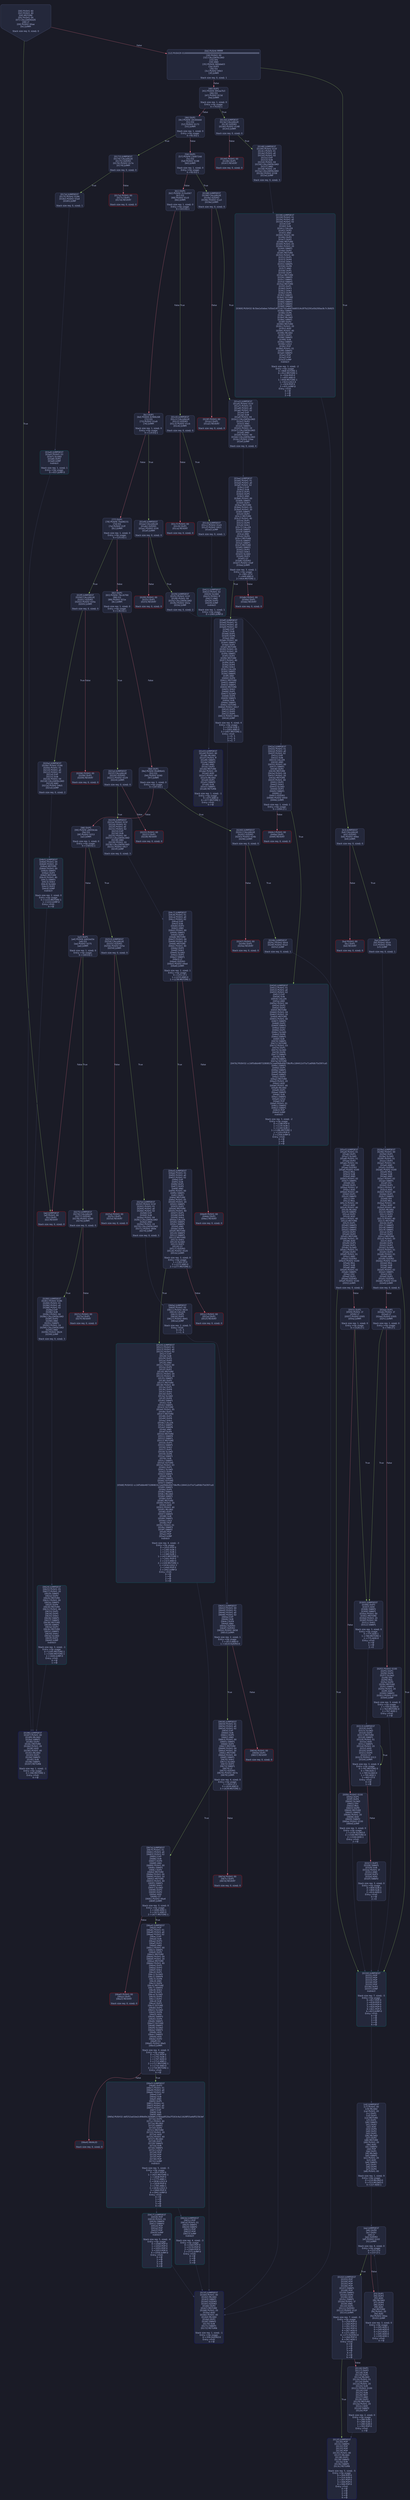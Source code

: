 digraph G {
    node [shape=box, style="filled, rounded", color="#565f89", fontcolor="#c0caf5", fontname="Helvetica", fillcolor="#24283b"];
    edge [color="#414868", fontcolor="#c0caf5", fontname="Helvetica"];
    bgcolor="#1a1b26";
    0 [ label = "[00] PUSH1 60
[02] PUSH1 40
[04] MSTORE
[05] PUSH1 04
[07] CALLDATASIZE
[08] LT
[09] PUSH2 00ae
[0c] JUMPI

Stack size req: 0, sizeΔ: 0
" shape = invhouse]
    1 [ label = "[0d] PUSH4 ffffffff
[12] PUSH29 0100000000000000000000000000000000000000000000000000000000
[30] PUSH1 00
[32] CALLDATALOAD
[33] DIV
[34] AND
[35] PUSH4 06fdde03
[3a] DUP2
[3b] EQ
[3c] PUSH2 00b3
[3f] JUMPI

Stack size req: 0, sizeΔ: 1
"]
    2 [ label = "[40] DUP1
[41] PUSH4 095ea7b3
[46] EQ
[47] PUSH2 013d
[4a] JUMPI

Stack size req: 1, sizeΔ: 0
Entry->Op usage:
	0->70:EQ:1
"]
    3 [ label = "[4b] DUP1
[4c] PUSH4 18160ddd
[51] EQ
[52] PUSH2 0173
[55] JUMPI

Stack size req: 1, sizeΔ: 0
Entry->Op usage:
	0->81:EQ:1
"]
    4 [ label = "[56] DUP1
[57] PUSH4 23b872dd
[5c] EQ
[5d] PUSH2 0198
[60] JUMPI

Stack size req: 1, sizeΔ: 0
Entry->Op usage:
	0->92:EQ:1
"]
    5 [ label = "[61] DUP1
[62] PUSH4 313ce567
[67] EQ
[68] PUSH2 01c0
[6b] JUMPI

Stack size req: 1, sizeΔ: 0
Entry->Op usage:
	0->103:EQ:1
"]
    6 [ label = "[6c] DUP1
[6d] PUSH4 42966c68
[72] EQ
[73] PUSH2 01e9
[76] JUMPI

Stack size req: 1, sizeΔ: 0
Entry->Op usage:
	0->114:EQ:1
"]
    7 [ label = "[77] DUP1
[78] PUSH4 70a08231
[7d] EQ
[7e] PUSH2 01ff
[81] JUMPI

Stack size req: 1, sizeΔ: 0
Entry->Op usage:
	0->125:EQ:1
"]
    8 [ label = "[82] DUP1
[83] PUSH4 79cc6790
[88] EQ
[89] PUSH2 021e
[8c] JUMPI

Stack size req: 1, sizeΔ: 0
Entry->Op usage:
	0->136:EQ:1
"]
    9 [ label = "[8d] DUP1
[8e] PUSH4 95d89b41
[93] EQ
[94] PUSH2 0240
[97] JUMPI

Stack size req: 1, sizeΔ: 0
Entry->Op usage:
	0->147:EQ:1
"]
    10 [ label = "[98] DUP1
[99] PUSH4 a9059cbb
[9e] EQ
[9f] PUSH2 0253
[a2] JUMPI

Stack size req: 1, sizeΔ: 0
Entry->Op usage:
	0->158:EQ:1
"]
    11 [ label = "[a3] DUP1
[a4] PUSH4 dd62ed3e
[a9] EQ
[aa] PUSH2 0275
[ad] JUMPI

Stack size req: 1, sizeΔ: 0
Entry->Op usage:
	0->169:EQ:1
"]
    12 [ label = "[ae] JUMPDEST
[af] PUSH1 00
[b1] DUP1
[b2] REVERT

Stack size req: 0, sizeΔ: 0
" color = "red"]
    13 [ label = "[b3] JUMPDEST
[b4] CALLVALUE
[b5] ISZERO
[b6] PUSH2 00be
[b9] JUMPI

Stack size req: 0, sizeΔ: 0
"]
    14 [ label = "[ba] PUSH1 00
[bc] DUP1
[bd] REVERT

Stack size req: 0, sizeΔ: 0
" color = "red"]
    15 [ label = "[be] JUMPDEST
[bf] PUSH2 00c6
[c2] PUSH2 029a
[c5] JUMP

Stack size req: 0, sizeΔ: 1
"]
    16 [ label = "[c6] JUMPDEST
[c7] PUSH1 40
[c9] MLOAD
[ca] PUSH1 20
[cc] DUP1
[cd] DUP3
[ce] MSTORE
[cf] DUP2
[d0] SWAP1
[d1] DUP2
[d2] ADD
[d3] DUP4
[d4] DUP2
[d5] DUP2
[d6] MLOAD
[d7] DUP2
[d8] MSTORE
[d9] PUSH1 20
[db] ADD
[dc] SWAP2
[dd] POP
[de] DUP1
[df] MLOAD
[e0] SWAP1
[e1] PUSH1 20
[e3] ADD
[e4] SWAP1
[e5] DUP1
[e6] DUP4
[e7] DUP4
[e8] PUSH1 00

Stack size req: 1, sizeΔ: 9
Entry->Op usage:
	0->214:MLOAD:0
	0->223:MLOAD:0
	0->227:ADD:1
"]
    17 [ label = "[ea] JUMPDEST
[eb] DUP4
[ec] DUP2
[ed] LT
[ee] ISZERO
[ef] PUSH2 0102
[f2] JUMPI

Stack size req: 4, sizeΔ: 0
Entry->Op usage:
	0->237:LT:0
	3->237:LT:1
"]
    18 [ label = "[f3] DUP1
[f4] DUP3
[f5] ADD
[f6] MLOAD
[f7] DUP4
[f8] DUP3
[f9] ADD
[fa] MSTORE
[fb] PUSH1 20
[fd] ADD
[fe] PUSH2 00ea
[0101] JUMP

Stack size req: 3, sizeΔ: 0
Entry->Op usage:
	0->245:ADD:1
	0->249:ADD:0
	0->253:ADD:1
	1->245:ADD:0
	2->249:ADD:1
Entry->Exit:
	0->😵
"]
    19 [ label = "[0102] JUMPDEST
[0103] POP
[0104] POP
[0105] POP
[0106] POP
[0107] SWAP1
[0108] POP
[0109] SWAP1
[010a] DUP2
[010b] ADD
[010c] SWAP1
[010d] PUSH1 1f
[010f] AND
[0110] DUP1
[0111] ISZERO
[0112] PUSH2 012f
[0115] JUMPI

Stack size req: 7, sizeΔ: -5
Entry->Op usage:
	0->259:POP:0
	1->260:POP:0
	2->261:POP:0
	3->262:POP:0
	4->267:ADD:0
	4->271:AND:1
	4->273:ISZERO:0
	5->264:POP:0
	6->267:ADD:1
Entry->Exit:
	0->😵
	1->😵
	2->😵
	3->😵
	4->0
	5->😵
	6->😵
"]
    20 [ label = "[0116] DUP1
[0117] DUP3
[0118] SUB
[0119] DUP1
[011a] MLOAD
[011b] PUSH1 01
[011d] DUP4
[011e] PUSH1 20
[0120] SUB
[0121] PUSH2 0100
[0124] EXP
[0125] SUB
[0126] NOT
[0127] AND
[0128] DUP2
[0129] MSTORE
[012a] PUSH1 20
[012c] ADD
[012d] SWAP2
[012e] POP

Stack size req: 2, sizeΔ: 0
Entry->Op usage:
	0->280:SUB:1
	0->288:SUB:1
	1->280:SUB:0
	1->302:POP:0
Entry->Exit:
	1->😵
"]
    21 [ label = "[012f] JUMPDEST
[0130] POP
[0131] SWAP3
[0132] POP
[0133] POP
[0134] POP
[0135] PUSH1 40
[0137] MLOAD
[0138] DUP1
[0139] SWAP2
[013a] SUB
[013b] SWAP1
[013c] RETURN

Stack size req: 5, sizeΔ: -5
Entry->Op usage:
	0->304:POP:0
	1->314:SUB:0
	2->307:POP:0
	3->308:POP:0
	4->306:POP:0
Entry->Exit:
	0->😵
	1->😵
	2->😵
	3->😵
	4->😵
" color = "darkblue"]
    22 [ label = "[013d] JUMPDEST
[013e] CALLVALUE
[013f] ISZERO
[0140] PUSH2 0148
[0143] JUMPI

Stack size req: 0, sizeΔ: 0
"]
    23 [ label = "[0144] PUSH1 00
[0146] DUP1
[0147] REVERT

Stack size req: 0, sizeΔ: 0
" color = "red"]
    24 [ label = "[0148] JUMPDEST
[0149] PUSH2 015f
[014c] PUSH1 01
[014e] PUSH1 a0
[0150] PUSH1 02
[0152] EXP
[0153] SUB
[0154] PUSH1 04
[0156] CALLDATALOAD
[0157] AND
[0158] PUSH1 24
[015a] CALLDATALOAD
[015b] PUSH2 0338
[015e] JUMP

Stack size req: 0, sizeΔ: 3
"]
    25 [ label = "[015f] JUMPDEST
[0160] PUSH1 40
[0162] MLOAD
[0163] SWAP1
[0164] ISZERO
[0165] ISZERO
[0166] DUP2
[0167] MSTORE
[0168] PUSH1 20
[016a] ADD
[016b] PUSH1 40
[016d] MLOAD
[016e] DUP1
[016f] SWAP2
[0170] SUB
[0171] SWAP1
[0172] RETURN

Stack size req: 1, sizeΔ: -1
Entry->Op usage:
	0->356:ISZERO:0
Entry->Exit:
	0->😵
" color = "darkblue"]
    26 [ label = "[0173] JUMPDEST
[0174] CALLVALUE
[0175] ISZERO
[0176] PUSH2 017e
[0179] JUMPI

Stack size req: 0, sizeΔ: 0
"]
    27 [ label = "[017a] PUSH1 00
[017c] DUP1
[017d] REVERT

Stack size req: 0, sizeΔ: 0
" color = "red"]
    28 [ label = "[017e] JUMPDEST
[017f] PUSH2 0186
[0182] PUSH2 03a4
[0185] JUMP

Stack size req: 0, sizeΔ: 1
"]
    29 [ label = "[0186] JUMPDEST
[0187] PUSH1 40
[0189] MLOAD
[018a] SWAP1
[018b] DUP2
[018c] MSTORE
[018d] PUSH1 20
[018f] ADD
[0190] PUSH1 40
[0192] MLOAD
[0193] DUP1
[0194] SWAP2
[0195] SUB
[0196] SWAP1
[0197] RETURN

Stack size req: 1, sizeΔ: -1
Entry->Op usage:
	0->396:MSTORE:1
Entry->Exit:
	0->😵
" color = "darkblue"]
    30 [ label = "[0198] JUMPDEST
[0199] CALLVALUE
[019a] ISZERO
[019b] PUSH2 01a3
[019e] JUMPI

Stack size req: 0, sizeΔ: 0
"]
    31 [ label = "[019f] PUSH1 00
[01a1] DUP1
[01a2] REVERT

Stack size req: 0, sizeΔ: 0
" color = "red"]
    32 [ label = "[01a3] JUMPDEST
[01a4] PUSH2 015f
[01a7] PUSH1 01
[01a9] PUSH1 a0
[01ab] PUSH1 02
[01ad] EXP
[01ae] SUB
[01af] PUSH1 04
[01b1] CALLDATALOAD
[01b2] DUP2
[01b3] AND
[01b4] SWAP1
[01b5] PUSH1 24
[01b7] CALLDATALOAD
[01b8] AND
[01b9] PUSH1 44
[01bb] CALLDATALOAD
[01bc] PUSH2 03aa
[01bf] JUMP

Stack size req: 0, sizeΔ: 4
"]
    33 [ label = "[01c0] JUMPDEST
[01c1] CALLVALUE
[01c2] ISZERO
[01c3] PUSH2 01cb
[01c6] JUMPI

Stack size req: 0, sizeΔ: 0
"]
    34 [ label = "[01c7] PUSH1 00
[01c9] DUP1
[01ca] REVERT

Stack size req: 0, sizeΔ: 0
" color = "red"]
    35 [ label = "[01cb] JUMPDEST
[01cc] PUSH2 01d3
[01cf] PUSH2 0421
[01d2] JUMP

Stack size req: 0, sizeΔ: 1
"]
    36 [ label = "[01d3] JUMPDEST
[01d4] PUSH1 40
[01d6] MLOAD
[01d7] PUSH1 ff
[01d9] SWAP1
[01da] SWAP2
[01db] AND
[01dc] DUP2
[01dd] MSTORE
[01de] PUSH1 20
[01e0] ADD
[01e1] PUSH1 40
[01e3] MLOAD
[01e4] DUP1
[01e5] SWAP2
[01e6] SUB
[01e7] SWAP1
[01e8] RETURN

Stack size req: 1, sizeΔ: -1
Entry->Op usage:
	0->475:AND:0
	0->477:MSTORE:1
Entry->Exit:
	0->😵
" color = "darkblue"]
    37 [ label = "[01e9] JUMPDEST
[01ea] CALLVALUE
[01eb] ISZERO
[01ec] PUSH2 01f4
[01ef] JUMPI

Stack size req: 0, sizeΔ: 0
"]
    38 [ label = "[01f0] PUSH1 00
[01f2] DUP1
[01f3] REVERT

Stack size req: 0, sizeΔ: 0
" color = "red"]
    39 [ label = "[01f4] JUMPDEST
[01f5] PUSH2 015f
[01f8] PUSH1 04
[01fa] CALLDATALOAD
[01fb] PUSH2 042a
[01fe] JUMP

Stack size req: 0, sizeΔ: 2
"]
    40 [ label = "[01ff] JUMPDEST
[0200] CALLVALUE
[0201] ISZERO
[0202] PUSH2 020a
[0205] JUMPI

Stack size req: 0, sizeΔ: 0
"]
    41 [ label = "[0206] PUSH1 00
[0208] DUP1
[0209] REVERT

Stack size req: 0, sizeΔ: 0
" color = "red"]
    42 [ label = "[020a] JUMPDEST
[020b] PUSH2 0186
[020e] PUSH1 01
[0210] PUSH1 a0
[0212] PUSH1 02
[0214] EXP
[0215] SUB
[0216] PUSH1 04
[0218] CALLDATALOAD
[0219] AND
[021a] PUSH2 04b5
[021d] JUMP

Stack size req: 0, sizeΔ: 2
"]
    43 [ label = "[021e] JUMPDEST
[021f] CALLVALUE
[0220] ISZERO
[0221] PUSH2 0229
[0224] JUMPI

Stack size req: 0, sizeΔ: 0
"]
    44 [ label = "[0225] PUSH1 00
[0227] DUP1
[0228] REVERT

Stack size req: 0, sizeΔ: 0
" color = "red"]
    45 [ label = "[0229] JUMPDEST
[022a] PUSH2 015f
[022d] PUSH1 01
[022f] PUSH1 a0
[0231] PUSH1 02
[0233] EXP
[0234] SUB
[0235] PUSH1 04
[0237] CALLDATALOAD
[0238] AND
[0239] PUSH1 24
[023b] CALLDATALOAD
[023c] PUSH2 04c7
[023f] JUMP

Stack size req: 0, sizeΔ: 3
"]
    46 [ label = "[0240] JUMPDEST
[0241] CALLVALUE
[0242] ISZERO
[0243] PUSH2 024b
[0246] JUMPI

Stack size req: 0, sizeΔ: 0
"]
    47 [ label = "[0247] PUSH1 00
[0249] DUP1
[024a] REVERT

Stack size req: 0, sizeΔ: 0
" color = "red"]
    48 [ label = "[024b] JUMPDEST
[024c] PUSH2 00c6
[024f] PUSH2 05a3
[0252] JUMP

Stack size req: 0, sizeΔ: 1
"]
    49 [ label = "[0253] JUMPDEST
[0254] CALLVALUE
[0255] ISZERO
[0256] PUSH2 025e
[0259] JUMPI

Stack size req: 0, sizeΔ: 0
"]
    50 [ label = "[025a] PUSH1 00
[025c] DUP1
[025d] REVERT

Stack size req: 0, sizeΔ: 0
" color = "red"]
    51 [ label = "[025e] JUMPDEST
[025f] PUSH2 015f
[0262] PUSH1 01
[0264] PUSH1 a0
[0266] PUSH1 02
[0268] EXP
[0269] SUB
[026a] PUSH1 04
[026c] CALLDATALOAD
[026d] AND
[026e] PUSH1 24
[0270] CALLDATALOAD
[0271] PUSH2 060e
[0274] JUMP

Stack size req: 0, sizeΔ: 3
"]
    52 [ label = "[0275] JUMPDEST
[0276] CALLVALUE
[0277] ISZERO
[0278] PUSH2 0280
[027b] JUMPI

Stack size req: 0, sizeΔ: 0
"]
    53 [ label = "[027c] PUSH1 00
[027e] DUP1
[027f] REVERT

Stack size req: 0, sizeΔ: 0
" color = "red"]
    54 [ label = "[0280] JUMPDEST
[0281] PUSH2 0186
[0284] PUSH1 01
[0286] PUSH1 a0
[0288] PUSH1 02
[028a] EXP
[028b] SUB
[028c] PUSH1 04
[028e] CALLDATALOAD
[028f] DUP2
[0290] AND
[0291] SWAP1
[0292] PUSH1 24
[0294] CALLDATALOAD
[0295] AND
[0296] PUSH2 0624
[0299] JUMP

Stack size req: 0, sizeΔ: 3
"]
    55 [ label = "[029a] JUMPDEST
[029b] PUSH1 00
[029d] DUP1
[029e] SLOAD
[029f] PUSH1 01
[02a1] DUP2
[02a2] PUSH1 01
[02a4] AND
[02a5] ISZERO
[02a6] PUSH2 0100
[02a9] MUL
[02aa] SUB
[02ab] AND
[02ac] PUSH1 02
[02ae] SWAP1
[02af] DIV
[02b0] DUP1
[02b1] PUSH1 1f
[02b3] ADD
[02b4] PUSH1 20
[02b6] DUP1
[02b7] SWAP2
[02b8] DIV
[02b9] MUL
[02ba] PUSH1 20
[02bc] ADD
[02bd] PUSH1 40
[02bf] MLOAD
[02c0] SWAP1
[02c1] DUP2
[02c2] ADD
[02c3] PUSH1 40
[02c5] MSTORE
[02c6] DUP1
[02c7] SWAP3
[02c8] SWAP2
[02c9] SWAP1
[02ca] DUP2
[02cb] DUP2
[02cc] MSTORE
[02cd] PUSH1 20
[02cf] ADD
[02d0] DUP3
[02d1] DUP1
[02d2] SLOAD
[02d3] PUSH1 01
[02d5] DUP2
[02d6] PUSH1 01
[02d8] AND
[02d9] ISZERO
[02da] PUSH2 0100
[02dd] MUL
[02de] SUB
[02df] AND
[02e0] PUSH1 02
[02e2] SWAP1
[02e3] DIV
[02e4] DUP1
[02e5] ISZERO
[02e6] PUSH2 0330
[02e9] JUMPI

Stack size req: 0, sizeΔ: 6
"]
    56 [ label = "[02ea] DUP1
[02eb] PUSH1 1f
[02ed] LT
[02ee] PUSH2 0305
[02f1] JUMPI

Stack size req: 1, sizeΔ: 0
Entry->Op usage:
	0->749:LT:1
"]
    57 [ label = "[02f2] PUSH2 0100
[02f5] DUP1
[02f6] DUP4
[02f7] SLOAD
[02f8] DIV
[02f9] MUL
[02fa] DUP4
[02fb] MSTORE
[02fc] SWAP2
[02fd] PUSH1 20
[02ff] ADD
[0300] SWAP2
[0301] PUSH2 0330
[0304] JUMP

Stack size req: 3, sizeΔ: 0
Entry->Op usage:
	1->759:SLOAD:0
	2->763:MSTORE:0
	2->767:ADD:1
Entry->Exit:
	2->😵
"]
    58 [ label = "[0305] JUMPDEST
[0306] DUP3
[0307] ADD
[0308] SWAP2
[0309] SWAP1
[030a] PUSH1 00
[030c] MSTORE
[030d] PUSH1 20
[030f] PUSH1 00
[0311] SHA3
[0312] SWAP1

Stack size req: 3, sizeΔ: 0
Entry->Op usage:
	0->775:ADD:1
	1->780:MSTORE:1
	2->775:ADD:0
Entry->Exit:
	0->😵
	1->😵
	2->0
"]
    59 [ label = "[0313] JUMPDEST
[0314] DUP2
[0315] SLOAD
[0316] DUP2
[0317] MSTORE
[0318] SWAP1
[0319] PUSH1 01
[031b] ADD
[031c] SWAP1
[031d] PUSH1 20
[031f] ADD
[0320] DUP1
[0321] DUP4
[0322] GT
[0323] PUSH2 0313
[0326] JUMPI

Stack size req: 3, sizeΔ: 0
Entry->Op usage:
	0->791:MSTORE:0
	0->799:ADD:1
	1->789:SLOAD:0
	1->795:ADD:1
	2->802:GT:0
Entry->Exit:
	0->😵
	1->😵
"]
    60 [ label = "[0327] DUP3
[0328] SWAP1
[0329] SUB
[032a] PUSH1 1f
[032c] AND
[032d] DUP3
[032e] ADD
[032f] SWAP2

Stack size req: 3, sizeΔ: 0
Entry->Op usage:
	0->809:SUB:0
	2->809:SUB:1
	2->814:ADD:0
Entry->Exit:
	0->😵
	2->0
"]
    61 [ label = "[0330] JUMPDEST
[0331] POP
[0332] POP
[0333] POP
[0334] POP
[0335] POP
[0336] DUP2
[0337] JUMP
Indirect!

Stack size req: 7, sizeΔ: -5
Entry->Op usage:
	0->817:POP:0
	1->818:POP:0
	2->819:POP:0
	3->820:POP:0
	4->821:POP:0
	6->823:JUMP:0
Entry->Exit:
	0->😵
	1->😵
	2->😵
	3->😵
	4->😵
" color = "teal"]
    62 [ label = "[0338] JUMPDEST
[0339] PUSH1 01
[033b] PUSH1 a0
[033d] PUSH1 02
[033f] EXP
[0340] SUB
[0341] CALLER
[0342] DUP2
[0343] AND
[0344] PUSH1 00
[0346] DUP2
[0347] DUP2
[0348] MSTORE
[0349] PUSH1 05
[034b] PUSH1 20
[034d] SWAP1
[034e] DUP2
[034f] MSTORE
[0350] PUSH1 40
[0352] DUP1
[0353] DUP4
[0354] SHA3
[0355] SWAP5
[0356] DUP8
[0357] AND
[0358] DUP1
[0359] DUP5
[035a] MSTORE
[035b] SWAP5
[035c] SWAP1
[035d] SWAP2
[035e] MSTORE
[035f] DUP1
[0360] DUP3
[0361] SHA3
[0362] DUP6
[0363] SWAP1
[0364] SSTORE
[0365] SWAP1
[0366] SWAP3
[0367] SWAP2
[0368] SWAP1
[0369] PUSH32 8c5be1e5ebec7d5bd14f71427d1e84f3dd0314c0f7b2291e5b200ac8c7c3b925
[038a] SWAP1
[038b] DUP6
[038c] SWAP1
[038d] MLOAD
[038e] SWAP1
[038f] DUP2
[0390] MSTORE
[0391] PUSH1 20
[0393] ADD
[0394] PUSH1 40
[0396] MLOAD
[0397] DUP1
[0398] SWAP2
[0399] SUB
[039a] SWAP1
[039b] LOG3
[039c] POP
[039d] PUSH1 01
[039f] SWAP3
[03a0] SWAP2
[03a1] POP
[03a2] POP
[03a3] JUMP
Indirect!

Stack size req: 3, sizeΔ: -2
Entry->Op usage:
	0->868:SSTORE:1
	0->912:MSTORE:1
	0->930:POP:0
	1->855:AND:0
	1->858:MSTORE:1
	1->923:LOG3:4
	1->929:POP:0
	2->931:JUMP:0
Entry->Exit:
	0->😵
	1->😵
	2->😵
" color = "teal"]
    63 [ label = "[03a4] JUMPDEST
[03a5] PUSH1 03
[03a7] SLOAD
[03a8] DUP2
[03a9] JUMP
Indirect!

Stack size req: 1, sizeΔ: 1
Entry->Op usage:
	0->937:JUMP:0
" color = "teal"]
    64 [ label = "[03aa] JUMPDEST
[03ab] PUSH1 01
[03ad] PUSH1 a0
[03af] PUSH1 02
[03b1] EXP
[03b2] SUB
[03b3] DUP1
[03b4] DUP5
[03b5] AND
[03b6] PUSH1 00
[03b8] SWAP1
[03b9] DUP2
[03ba] MSTORE
[03bb] PUSH1 05
[03bd] PUSH1 20
[03bf] SWAP1
[03c0] DUP2
[03c1] MSTORE
[03c2] PUSH1 40
[03c4] DUP1
[03c5] DUP4
[03c6] SHA3
[03c7] CALLER
[03c8] SWAP1
[03c9] SWAP5
[03ca] AND
[03cb] DUP4
[03cc] MSTORE
[03cd] SWAP3
[03ce] SWAP1
[03cf] MSTORE
[03d0] SWAP1
[03d1] DUP2
[03d2] SHA3
[03d3] SLOAD
[03d4] DUP3
[03d5] GT
[03d6] ISZERO
[03d7] PUSH2 03df
[03da] JUMPI

Stack size req: 3, sizeΔ: 1
Entry->Op usage:
	0->981:GT:0
	2->949:AND:0
	2->954:MSTORE:1
"]
    65 [ label = "[03db] PUSH1 00
[03dd] DUP1
[03de] REVERT

Stack size req: 0, sizeΔ: 0
" color = "red"]
    66 [ label = "[03df] JUMPDEST
[03e0] PUSH1 01
[03e2] PUSH1 a0
[03e4] PUSH1 02
[03e6] EXP
[03e7] SUB
[03e8] DUP1
[03e9] DUP6
[03ea] AND
[03eb] PUSH1 00
[03ed] SWAP1
[03ee] DUP2
[03ef] MSTORE
[03f0] PUSH1 05
[03f2] PUSH1 20
[03f4] SWAP1
[03f5] DUP2
[03f6] MSTORE
[03f7] PUSH1 40
[03f9] DUP1
[03fa] DUP4
[03fb] SHA3
[03fc] CALLER
[03fd] SWAP1
[03fe] SWAP5
[03ff] AND
[0400] DUP4
[0401] MSTORE
[0402] SWAP3
[0403] SWAP1
[0404] MSTORE
[0405] SHA3
[0406] DUP1
[0407] SLOAD
[0408] DUP4
[0409] SWAP1
[040a] SUB
[040b] SWAP1
[040c] SSTORE
[040d] PUSH2 0417
[0410] DUP5
[0411] DUP5
[0412] DUP5
[0413] PUSH2 0641
[0416] JUMP

Stack size req: 4, sizeΔ: 4
Entry->Op usage:
	1->1034:SUB:1
	3->1002:AND:0
	3->1007:MSTORE:1
Entry->Exit:
	1->0, 5
	2->1, 6
	3->2, 7
"]
    67 [ label = "[0417] JUMPDEST
[0418] POP
[0419] PUSH1 01
[041b] SWAP4
[041c] SWAP3
[041d] POP
[041e] POP
[041f] POP
[0420] JUMP
Indirect!

Stack size req: 5, sizeΔ: -4
Entry->Op usage:
	0->1048:POP:0
	1->1054:POP:0
	2->1055:POP:0
	3->1053:POP:0
	4->1056:JUMP:0
Entry->Exit:
	0->😵
	1->😵
	2->😵
	3->😵
	4->😵
" color = "teal"]
    68 [ label = "[0421] JUMPDEST
[0422] PUSH1 02
[0424] SLOAD
[0425] PUSH1 ff
[0427] AND
[0428] DUP2
[0429] JUMP
Indirect!

Stack size req: 1, sizeΔ: 1
Entry->Op usage:
	0->1065:JUMP:0
" color = "teal"]
    69 [ label = "[042a] JUMPDEST
[042b] PUSH1 01
[042d] PUSH1 a0
[042f] PUSH1 02
[0431] EXP
[0432] SUB
[0433] CALLER
[0434] AND
[0435] PUSH1 00
[0437] SWAP1
[0438] DUP2
[0439] MSTORE
[043a] PUSH1 04
[043c] PUSH1 20
[043e] MSTORE
[043f] PUSH1 40
[0441] DUP2
[0442] SHA3
[0443] SLOAD
[0444] DUP3
[0445] SWAP1
[0446] LT
[0447] ISZERO
[0448] PUSH2 0450
[044b] JUMPI

Stack size req: 1, sizeΔ: 1
Entry->Op usage:
	0->1094:LT:1
"]
    70 [ label = "[044c] PUSH1 00
[044e] DUP1
[044f] REVERT

Stack size req: 0, sizeΔ: 0
" color = "red"]
    71 [ label = "[0450] JUMPDEST
[0451] PUSH1 01
[0453] PUSH1 a0
[0455] PUSH1 02
[0457] EXP
[0458] SUB
[0459] CALLER
[045a] AND
[045b] PUSH1 00
[045d] DUP2
[045e] DUP2
[045f] MSTORE
[0460] PUSH1 04
[0462] PUSH1 20
[0464] MSTORE
[0465] PUSH1 40
[0467] SWAP1
[0468] DUP2
[0469] SWAP1
[046a] SHA3
[046b] DUP1
[046c] SLOAD
[046d] DUP6
[046e] SWAP1
[046f] SUB
[0470] SWAP1
[0471] SSTORE
[0472] PUSH1 03
[0474] DUP1
[0475] SLOAD
[0476] DUP6
[0477] SWAP1
[0478] SUB
[0479] SWAP1
[047a] SSTORE
[047b] PUSH32 cc16f5dbb4873280815c1ee09dbd06736cffcc184412cf7a71a0fdb75d397ca5
[049c] SWAP1
[049d] DUP5
[049e] SWAP1
[049f] MLOAD
[04a0] SWAP1
[04a1] DUP2
[04a2] MSTORE
[04a3] PUSH1 20
[04a5] ADD
[04a6] PUSH1 40
[04a8] MLOAD
[04a9] DUP1
[04aa] SWAP2
[04ab] SUB
[04ac] SWAP1
[04ad] LOG2
[04ae] POP
[04af] PUSH1 01
[04b1] SWAP2
[04b2] SWAP1
[04b3] POP
[04b4] JUMP
Indirect!

Stack size req: 3, sizeΔ: -2
Entry->Op usage:
	0->1198:POP:0
	1->1135:SUB:1
	1->1144:SUB:1
	1->1186:MSTORE:1
	1->1203:POP:0
	2->1204:JUMP:0
Entry->Exit:
	0->😵
	1->😵
	2->😵
" color = "teal"]
    72 [ label = "[04b5] JUMPDEST
[04b6] PUSH1 04
[04b8] PUSH1 20
[04ba] MSTORE
[04bb] PUSH1 00
[04bd] SWAP1
[04be] DUP2
[04bf] MSTORE
[04c0] PUSH1 40
[04c2] SWAP1
[04c3] SHA3
[04c4] SLOAD
[04c5] DUP2
[04c6] JUMP
Indirect!

Stack size req: 2, sizeΔ: 0
Entry->Op usage:
	0->1215:MSTORE:1
	1->1222:JUMP:0
Entry->Exit:
	0->😵
" color = "teal"]
    73 [ label = "[04c7] JUMPDEST
[04c8] PUSH1 01
[04ca] PUSH1 a0
[04cc] PUSH1 02
[04ce] EXP
[04cf] SUB
[04d0] DUP3
[04d1] AND
[04d2] PUSH1 00
[04d4] SWAP1
[04d5] DUP2
[04d6] MSTORE
[04d7] PUSH1 04
[04d9] PUSH1 20
[04db] MSTORE
[04dc] PUSH1 40
[04de] DUP2
[04df] SHA3
[04e0] SLOAD
[04e1] DUP3
[04e2] SWAP1
[04e3] LT
[04e4] ISZERO
[04e5] PUSH2 04ed
[04e8] JUMPI

Stack size req: 2, sizeΔ: 1
Entry->Op usage:
	0->1251:LT:1
	1->1233:AND:0
	1->1238:MSTORE:1
"]
    74 [ label = "[04e9] PUSH1 00
[04eb] DUP1
[04ec] REVERT

Stack size req: 0, sizeΔ: 0
" color = "red"]
    75 [ label = "[04ed] JUMPDEST
[04ee] PUSH1 01
[04f0] PUSH1 a0
[04f2] PUSH1 02
[04f4] EXP
[04f5] SUB
[04f6] DUP1
[04f7] DUP5
[04f8] AND
[04f9] PUSH1 00
[04fb] SWAP1
[04fc] DUP2
[04fd] MSTORE
[04fe] PUSH1 05
[0500] PUSH1 20
[0502] SWAP1
[0503] DUP2
[0504] MSTORE
[0505] PUSH1 40
[0507] DUP1
[0508] DUP4
[0509] SHA3
[050a] CALLER
[050b] SWAP1
[050c] SWAP5
[050d] AND
[050e] DUP4
[050f] MSTORE
[0510] SWAP3
[0511] SWAP1
[0512] MSTORE
[0513] SHA3
[0514] SLOAD
[0515] DUP3
[0516] GT
[0517] ISZERO
[0518] PUSH2 0520
[051b] JUMPI

Stack size req: 3, sizeΔ: 0
Entry->Op usage:
	1->1302:GT:0
	2->1272:AND:0
	2->1277:MSTORE:1
"]
    76 [ label = "[051c] PUSH1 00
[051e] DUP1
[051f] REVERT

Stack size req: 0, sizeΔ: 0
" color = "red"]
    77 [ label = "[0520] JUMPDEST
[0521] PUSH1 01
[0523] PUSH1 a0
[0525] PUSH1 02
[0527] EXP
[0528] SUB
[0529] DUP1
[052a] DUP5
[052b] AND
[052c] PUSH1 00
[052e] DUP2
[052f] DUP2
[0530] MSTORE
[0531] PUSH1 04
[0533] PUSH1 20
[0535] SWAP1
[0536] DUP2
[0537] MSTORE
[0538] PUSH1 40
[053a] DUP1
[053b] DUP4
[053c] SHA3
[053d] DUP1
[053e] SLOAD
[053f] DUP9
[0540] SWAP1
[0541] SUB
[0542] SWAP1
[0543] SSTORE
[0544] PUSH1 05
[0546] DUP3
[0547] MSTORE
[0548] DUP1
[0549] DUP4
[054a] SHA3
[054b] CALLER
[054c] SWAP1
[054d] SWAP6
[054e] AND
[054f] DUP4
[0550] MSTORE
[0551] SWAP4
[0552] SWAP1
[0553] MSTORE
[0554] DUP3
[0555] SWAP1
[0556] SHA3
[0557] DUP1
[0558] SLOAD
[0559] DUP6
[055a] SWAP1
[055b] SUB
[055c] SWAP1
[055d] SSTORE
[055e] PUSH1 03
[0560] DUP1
[0561] SLOAD
[0562] DUP6
[0563] SWAP1
[0564] SUB
[0565] SWAP1
[0566] SSTORE
[0567] SWAP1
[0568] PUSH32 cc16f5dbb4873280815c1ee09dbd06736cffcc184412cf7a71a0fdb75d397ca5
[0589] SWAP1
[058a] DUP5
[058b] SWAP1
[058c] MLOAD
[058d] SWAP1
[058e] DUP2
[058f] MSTORE
[0590] PUSH1 20
[0592] ADD
[0593] PUSH1 40
[0595] MLOAD
[0596] DUP1
[0597] SWAP2
[0598] SUB
[0599] SWAP1
[059a] LOG2
[059b] POP
[059c] PUSH1 01
[059e] SWAP3
[059f] SWAP2
[05a0] POP
[05a1] POP
[05a2] JUMP
Indirect!

Stack size req: 4, sizeΔ: -3
Entry->Op usage:
	0->1435:POP:0
	1->1345:SUB:1
	1->1371:SUB:1
	1->1380:SUB:1
	1->1423:MSTORE:1
	1->1441:POP:0
	2->1323:AND:0
	2->1328:MSTORE:1
	2->1434:LOG2:3
	2->1440:POP:0
	3->1442:JUMP:0
Entry->Exit:
	0->😵
	1->😵
	2->😵
	3->😵
" color = "teal"]
    78 [ label = "[05a3] JUMPDEST
[05a4] PUSH1 01
[05a6] DUP1
[05a7] SLOAD
[05a8] PUSH1 01
[05aa] DUP2
[05ab] PUSH1 01
[05ad] AND
[05ae] ISZERO
[05af] PUSH2 0100
[05b2] MUL
[05b3] SUB
[05b4] AND
[05b5] PUSH1 02
[05b7] SWAP1
[05b8] DIV
[05b9] DUP1
[05ba] PUSH1 1f
[05bc] ADD
[05bd] PUSH1 20
[05bf] DUP1
[05c0] SWAP2
[05c1] DIV
[05c2] MUL
[05c3] PUSH1 20
[05c5] ADD
[05c6] PUSH1 40
[05c8] MLOAD
[05c9] SWAP1
[05ca] DUP2
[05cb] ADD
[05cc] PUSH1 40
[05ce] MSTORE
[05cf] DUP1
[05d0] SWAP3
[05d1] SWAP2
[05d2] SWAP1
[05d3] DUP2
[05d4] DUP2
[05d5] MSTORE
[05d6] PUSH1 20
[05d8] ADD
[05d9] DUP3
[05da] DUP1
[05db] SLOAD
[05dc] PUSH1 01
[05de] DUP2
[05df] PUSH1 01
[05e1] AND
[05e2] ISZERO
[05e3] PUSH2 0100
[05e6] MUL
[05e7] SUB
[05e8] AND
[05e9] PUSH1 02
[05eb] SWAP1
[05ec] DIV
[05ed] DUP1
[05ee] ISZERO
[05ef] PUSH2 0330
[05f2] JUMPI

Stack size req: 0, sizeΔ: 6
"]
    79 [ label = "[05f3] DUP1
[05f4] PUSH1 1f
[05f6] LT
[05f7] PUSH2 0305
[05fa] JUMPI

Stack size req: 1, sizeΔ: 0
Entry->Op usage:
	0->1526:LT:1
"]
    80 [ label = "[05fb] PUSH2 0100
[05fe] DUP1
[05ff] DUP4
[0600] SLOAD
[0601] DIV
[0602] MUL
[0603] DUP4
[0604] MSTORE
[0605] SWAP2
[0606] PUSH1 20
[0608] ADD
[0609] SWAP2
[060a] PUSH2 0330
[060d] JUMP

Stack size req: 3, sizeΔ: 0
Entry->Op usage:
	1->1536:SLOAD:0
	2->1540:MSTORE:0
	2->1544:ADD:1
Entry->Exit:
	2->😵
"]
    81 [ label = "[060e] JUMPDEST
[060f] PUSH1 00
[0611] PUSH2 061b
[0614] CALLER
[0615] DUP5
[0616] DUP5
[0617] PUSH2 0641
[061a] JUMP

Stack size req: 2, sizeΔ: 5
Entry->Exit:
	0->0, 5
	1->1, 6
"]
    82 [ label = "[061b] JUMPDEST
[061c] POP
[061d] PUSH1 01
[061f] SWAP3
[0620] SWAP2
[0621] POP
[0622] POP
[0623] JUMP
Indirect!

Stack size req: 4, sizeΔ: -3
Entry->Op usage:
	0->1564:POP:0
	1->1570:POP:0
	2->1569:POP:0
	3->1571:JUMP:0
Entry->Exit:
	0->😵
	1->😵
	2->😵
	3->😵
" color = "teal"]
    83 [ label = "[0624] JUMPDEST
[0625] PUSH1 05
[0627] PUSH1 20
[0629] SWAP1
[062a] DUP2
[062b] MSTORE
[062c] PUSH1 00
[062e] SWAP3
[062f] DUP4
[0630] MSTORE
[0631] PUSH1 40
[0633] DUP1
[0634] DUP5
[0635] SHA3
[0636] SWAP1
[0637] SWAP2
[0638] MSTORE
[0639] SWAP1
[063a] DUP3
[063b] MSTORE
[063c] SWAP1
[063d] SHA3
[063e] SLOAD
[063f] DUP2
[0640] JUMP
Indirect!

Stack size req: 3, sizeΔ: -1
Entry->Op usage:
	0->1595:MSTORE:1
	1->1584:MSTORE:1
	2->1600:JUMP:0
Entry->Exit:
	0->😵
	1->😵
" color = "teal"]
    84 [ label = "[0641] JUMPDEST
[0642] PUSH1 00
[0644] PUSH1 01
[0646] PUSH1 a0
[0648] PUSH1 02
[064a] EXP
[064b] SUB
[064c] DUP4
[064d] AND
[064e] ISZERO
[064f] ISZERO
[0650] PUSH2 0658
[0653] JUMPI

Stack size req: 2, sizeΔ: 1
Entry->Op usage:
	1->1613:AND:0
	1->1614:ISZERO:0
"]
    85 [ label = "[0654] PUSH1 00
[0656] DUP1
[0657] REVERT

Stack size req: 0, sizeΔ: 0
" color = "red"]
    86 [ label = "[0658] JUMPDEST
[0659] PUSH1 01
[065b] PUSH1 a0
[065d] PUSH1 02
[065f] EXP
[0660] SUB
[0661] DUP5
[0662] AND
[0663] PUSH1 00
[0665] SWAP1
[0666] DUP2
[0667] MSTORE
[0668] PUSH1 04
[066a] PUSH1 20
[066c] MSTORE
[066d] PUSH1 40
[066f] SWAP1
[0670] SHA3
[0671] SLOAD
[0672] DUP3
[0673] SWAP1
[0674] LT
[0675] ISZERO
[0676] PUSH2 067e
[0679] JUMPI

Stack size req: 4, sizeΔ: 0
Entry->Op usage:
	1->1652:LT:1
	3->1634:AND:0
	3->1639:MSTORE:1
"]
    87 [ label = "[067a] PUSH1 00
[067c] DUP1
[067d] REVERT

Stack size req: 0, sizeΔ: 0
" color = "red"]
    88 [ label = "[067e] JUMPDEST
[067f] PUSH1 01
[0681] PUSH1 a0
[0683] PUSH1 02
[0685] EXP
[0686] SUB
[0687] DUP4
[0688] AND
[0689] PUSH1 00
[068b] SWAP1
[068c] DUP2
[068d] MSTORE
[068e] PUSH1 04
[0690] PUSH1 20
[0692] MSTORE
[0693] PUSH1 40
[0695] SWAP1
[0696] SHA3
[0697] SLOAD
[0698] DUP3
[0699] DUP2
[069a] ADD
[069b] GT
[069c] PUSH2 06a4
[069f] JUMPI

Stack size req: 3, sizeΔ: 0
Entry->Op usage:
	1->1690:ADD:1
	2->1672:AND:0
	2->1677:MSTORE:1
"]
    89 [ label = "[06a0] PUSH1 00
[06a2] DUP1
[06a3] REVERT

Stack size req: 0, sizeΔ: 0
" color = "red"]
    90 [ label = "[06a4] JUMPDEST
[06a5] POP
[06a6] PUSH1 01
[06a8] PUSH1 a0
[06aa] PUSH1 02
[06ac] EXP
[06ad] SUB
[06ae] DUP3
[06af] DUP2
[06b0] AND
[06b1] PUSH1 00
[06b3] SWAP1
[06b4] DUP2
[06b5] MSTORE
[06b6] PUSH1 04
[06b8] PUSH1 20
[06ba] MSTORE
[06bb] PUSH1 40
[06bd] DUP1
[06be] DUP3
[06bf] SHA3
[06c0] DUP1
[06c1] SLOAD
[06c2] SWAP4
[06c3] DUP8
[06c4] AND
[06c5] DUP4
[06c6] MSTORE
[06c7] SWAP2
[06c8] SHA3
[06c9] DUP1
[06ca] SLOAD
[06cb] DUP5
[06cc] DUP2
[06cd] SUB
[06ce] DUP3
[06cf] SSTORE
[06d0] DUP3
[06d1] SLOAD
[06d2] DUP6
[06d3] ADD
[06d4] SWAP3
[06d5] DUP4
[06d6] SWAP1
[06d7] SSTORE
[06d8] SWAP1
[06d9] SLOAD
[06da] SWAP3
[06db] ADD
[06dc] SWAP2
[06dd] ADD
[06de] DUP2
[06df] EQ
[06e0] PUSH2 06e5
[06e3] JUMPI

Stack size req: 4, sizeΔ: 0
Entry->Op usage:
	0->1701:POP:0
	1->1741:SUB:1
	1->1747:ADD:0
	2->1712:AND:1
	2->1717:MSTORE:1
	3->1732:AND:0
	3->1734:MSTORE:1
Entry->Exit:
	0->😵
"]
    91 [ label = "[06e4] INVALID

Stack size req: 0, sizeΔ: 0
" color = "red"]
    92 [ label = "[06e5] JUMPDEST
[06e6] DUP3
[06e7] PUSH1 01
[06e9] PUSH1 a0
[06eb] PUSH1 02
[06ed] EXP
[06ee] SUB
[06ef] AND
[06f0] DUP5
[06f1] PUSH1 01
[06f3] PUSH1 a0
[06f5] PUSH1 02
[06f7] EXP
[06f8] SUB
[06f9] AND
[06fa] PUSH32 ddf252ad1be2c89b69c2b068fc378daa952ba7f163c4a11628f55a4df523b3ef
[071b] DUP5
[071c] PUSH1 40
[071e] MLOAD
[071f] SWAP1
[0720] DUP2
[0721] MSTORE
[0722] PUSH1 20
[0724] ADD
[0725] PUSH1 40
[0727] MLOAD
[0728] DUP1
[0729] SWAP2
[072a] SUB
[072b] SWAP1
[072c] LOG3
[072d] POP
[072e] POP
[072f] POP
[0730] POP
[0731] JUMP
Indirect!

Stack size req: 5, sizeΔ: -5
Entry->Op usage:
	0->1837:POP:0
	1->1825:MSTORE:1
	1->1838:POP:0
	2->1775:AND:1
	2->1836:LOG3:4
	2->1839:POP:0
	3->1785:AND:1
	3->1836:LOG3:3
	3->1840:POP:0
	4->1841:JUMP:0
Entry->Exit:
	0->😵
	1->😵
	2->😵
	3->😵
	4->😵
" color = "teal"]
    0 -> 1 [ label = "False" color = "#f7768e"]
    0 -> 12 [ label = "True" color = "#9ece6a"]
    1 -> 2 [ label = "False" color = "#f7768e"]
    1 -> 13 [ label = "True" color = "#9ece6a"]
    2 -> 3 [ label = "False" color = "#f7768e"]
    2 -> 22 [ label = "True" color = "#9ece6a"]
    3 -> 4 [ label = "False" color = "#f7768e"]
    3 -> 26 [ label = "True" color = "#9ece6a"]
    4 -> 5 [ label = "False" color = "#f7768e"]
    4 -> 30 [ label = "True" color = "#9ece6a"]
    5 -> 6 [ label = "False" color = "#f7768e"]
    5 -> 33 [ label = "True" color = "#9ece6a"]
    6 -> 7 [ label = "False" color = "#f7768e"]
    6 -> 37 [ label = "True" color = "#9ece6a"]
    7 -> 8 [ label = "False" color = "#f7768e"]
    7 -> 40 [ label = "True" color = "#9ece6a"]
    8 -> 9 [ label = "False" color = "#f7768e"]
    8 -> 43 [ label = "True" color = "#9ece6a"]
    9 -> 10 [ label = "False" color = "#f7768e"]
    9 -> 46 [ label = "True" color = "#9ece6a"]
    10 -> 11 [ label = "False" color = "#f7768e"]
    10 -> 49 [ label = "True" color = "#9ece6a"]
    11 -> 12 [ label = "False" color = "#f7768e"]
    11 -> 52 [ label = "True" color = "#9ece6a"]
    13 -> 14 [ label = "False" color = "#f7768e"]
    13 -> 15 [ label = "True" color = "#9ece6a"]
    15 -> 55 [ ]
    16 -> 17 [ ]
    17 -> 18 [ label = "False" color = "#f7768e"]
    17 -> 19 [ label = "True" color = "#9ece6a"]
    18 -> 17 [ ]
    19 -> 20 [ label = "False" color = "#f7768e"]
    19 -> 21 [ label = "True" color = "#9ece6a"]
    20 -> 21 [ ]
    22 -> 23 [ label = "False" color = "#f7768e"]
    22 -> 24 [ label = "True" color = "#9ece6a"]
    24 -> 62 [ ]
    26 -> 27 [ label = "False" color = "#f7768e"]
    26 -> 28 [ label = "True" color = "#9ece6a"]
    28 -> 63 [ ]
    30 -> 31 [ label = "False" color = "#f7768e"]
    30 -> 32 [ label = "True" color = "#9ece6a"]
    32 -> 64 [ ]
    33 -> 34 [ label = "False" color = "#f7768e"]
    33 -> 35 [ label = "True" color = "#9ece6a"]
    35 -> 68 [ ]
    37 -> 38 [ label = "False" color = "#f7768e"]
    37 -> 39 [ label = "True" color = "#9ece6a"]
    39 -> 69 [ ]
    40 -> 41 [ label = "False" color = "#f7768e"]
    40 -> 42 [ label = "True" color = "#9ece6a"]
    42 -> 72 [ ]
    43 -> 44 [ label = "False" color = "#f7768e"]
    43 -> 45 [ label = "True" color = "#9ece6a"]
    45 -> 73 [ ]
    46 -> 47 [ label = "False" color = "#f7768e"]
    46 -> 48 [ label = "True" color = "#9ece6a"]
    48 -> 78 [ ]
    49 -> 50 [ label = "False" color = "#f7768e"]
    49 -> 51 [ label = "True" color = "#9ece6a"]
    51 -> 81 [ ]
    52 -> 53 [ label = "False" color = "#f7768e"]
    52 -> 54 [ label = "True" color = "#9ece6a"]
    54 -> 83 [ ]
    55 -> 56 [ label = "False" color = "#f7768e"]
    55 -> 61 [ label = "True" color = "#9ece6a"]
    56 -> 57 [ label = "False" color = "#f7768e"]
    56 -> 58 [ label = "True" color = "#9ece6a"]
    57 -> 61 [ ]
    58 -> 59 [ ]
    59 -> 60 [ label = "False" color = "#f7768e"]
    59 -> 59 [ label = "True" color = "#9ece6a"]
    60 -> 61 [ ]
    64 -> 65 [ label = "False" color = "#f7768e"]
    64 -> 66 [ label = "True" color = "#9ece6a"]
    66 -> 84 [ ]
    69 -> 70 [ label = "False" color = "#f7768e"]
    69 -> 71 [ label = "True" color = "#9ece6a"]
    73 -> 74 [ label = "False" color = "#f7768e"]
    73 -> 75 [ label = "True" color = "#9ece6a"]
    75 -> 76 [ label = "False" color = "#f7768e"]
    75 -> 77 [ label = "True" color = "#9ece6a"]
    78 -> 79 [ label = "False" color = "#f7768e"]
    78 -> 61 [ label = "True" color = "#9ece6a"]
    79 -> 80 [ label = "False" color = "#f7768e"]
    79 -> 58 [ label = "True" color = "#9ece6a"]
    80 -> 61 [ ]
    81 -> 84 [ ]
    84 -> 85 [ label = "False" color = "#f7768e"]
    84 -> 86 [ label = "True" color = "#9ece6a"]
    86 -> 87 [ label = "False" color = "#f7768e"]
    86 -> 88 [ label = "True" color = "#9ece6a"]
    88 -> 89 [ label = "False" color = "#f7768e"]
    88 -> 90 [ label = "True" color = "#9ece6a"]
    90 -> 91 [ label = "False" color = "#f7768e"]
    90 -> 92 [ label = "True" color = "#9ece6a"]
    61 -> 16 [ ]
    62 -> 25 [ ]
    63 -> 29 [ ]
    92 -> 67 [ ]
    67 -> 25 [ ]
    68 -> 36 [ ]
    71 -> 25 [ ]
    72 -> 29 [ ]
    77 -> 25 [ ]
    92 -> 82 [ ]
    82 -> 25 [ ]
    83 -> 29 [ ]

}
